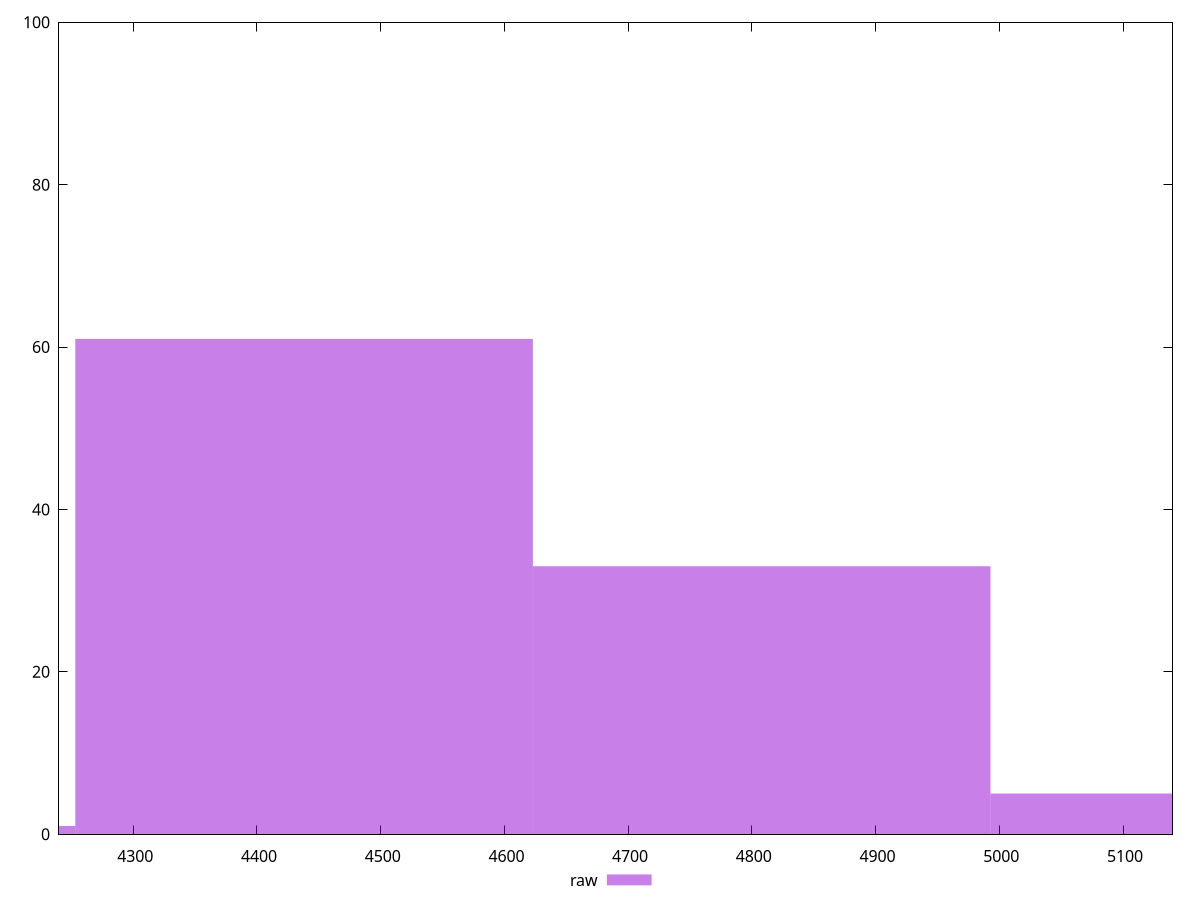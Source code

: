 reset

$raw <<EOF
5177.786426559867 5
4438.102651337029 61
4807.944538948448 33
4068.26076372561 1
EOF

set key outside below
set boxwidth 369.8418876114191
set xrange [4240:5140]
set yrange [0:100]
set trange [0:100]
set style fill transparent solid 0.5 noborder
set terminal svg size 640, 490 enhanced background rgb 'white'
set output "report_00009_2021-02-08T22-37-41.559Z/uses-http2/samples/pages+cached/raw/histogram.svg"

plot $raw title "raw" with boxes

reset
